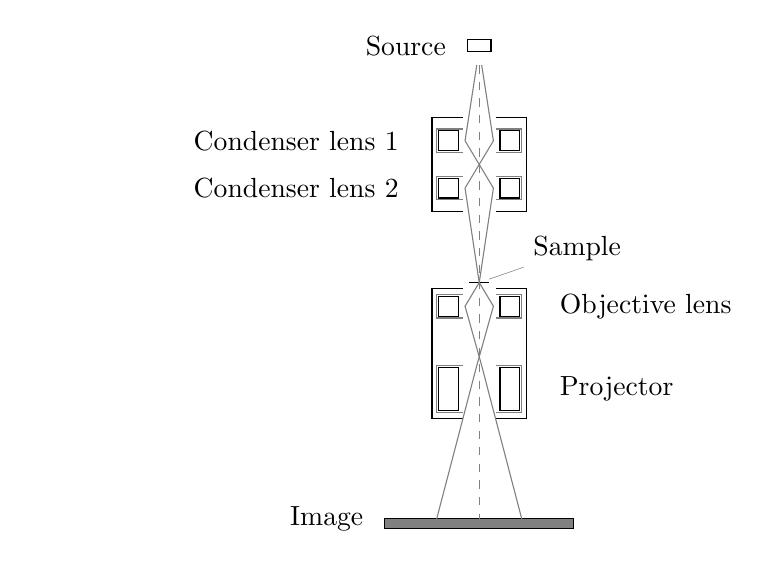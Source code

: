 \usetikzlibrary{calc, decorations.pathmorphing, fadings, shadings}
\begin{tikzpicture}[scale=0.6]
\draw (-0.25,0.15) rectangle (0.25,-0.1);
\draw (-1,-1.5) rectangle (1,-3.5);
\draw (-0.4,-1.75) ++(-0.04,-0.04) -- ++(-0.42,0) -- ++(0,-0.42)
    -- ++(0.42,0) -- cycle;
\draw[gray] (-0.9,-1.75) rectangle (0.9,-2.25);
\draw (0.9,-1.75) ++(-0.04,-0.04) -- ++(-0.42,0) -- ++(0,-0.42)
    -- ++(0.42,0) -- cycle;
\draw[gray] (-0.9,-2.75) rectangle (0.9,-3.25);
\draw (-0.4,-2.75) ++(-0.04,-0.04) -- ++(-0.42,0) -- ++(0,-0.42)
	-- ++(0.42,0) -- cycle;
\draw (0.9,-2.75) ++(-0.04,-0.04) -- ++(-0.42,0) -- ++(0,-0.42)
	-- ++(0.42,0) -- cycle;
\draw (-1,-5.125) rectangle (1,-7.875);
\draw[gray] (-0.9,-5.25) rectangle (0.9,-5.75);
\draw (-0.4,-5.25) ++(-0.04,-0.04) -- ++(-0.42,0) -- ++(0,-0.42)
		-- ++(0.42,0) -- cycle;
\draw (0.9,-5.25) ++(-0.04,-0.04) -- ++(-0.42,0) -- ++(0,-0.42)
	-- ++(0.42,0) -- cycle;
    \draw[gray] (-0.9,-6.75) rectangle (0.9,-7.75);
\draw (-0.4,-6.75) ++(-0.04,-0.04) -- ++(-0.42,0) -- ++(0,-0.92)
	-- ++(0.42,0) -- cycle;
\draw (0.9,-6.75) ++(-0.04,-0.04) -- ++(-0.42,0) -- ++(0,-0.92)
	-- ++(0.42,0) -- cycle;
\fill[white] (-0.35,-1) rectangle (0.35,-10);
\draw[fill=black] (-0.2,-4.995) -- ++(0.4,0) -- ++(0,-0.01)
	-- ++(-0.4,0) -- cycle;
\draw[fill=gray] (2,-10) -- ++(0,-0.2) -- ++(-4,0) -- ++(0,0.2) -- cycle;
% beam
\draw[gray] (0,-0.1) ++(260:0.3) -- (-0.3,-2) -- ++(0.6,-1) -- ++(-0.3,-2)
	-- ++(-0.3,-0.5) -- ++(0.35,-1.25) -- (0.9,-10.0);
\draw[gray] (0,-0.1) ++(280:0.3) -- (0.3,-2) -- ++(-0.6,-1) -- ++(0.3,-2)
	-- ++(0.3,-0.5) -- ++(-0.35,-1.25) -- (-0.9,-10.0);
\draw[gray,dashed] (0,-0.4) -- (0,-10);
% labels
\draw (-0.5,0) node[left] {Source};
\draw (-1.5,-2) node[left] {Condenser lens 1};
\draw (-1.5,-3) node[left] {Condenser lens 2};
\node[pin=15:Sample] at (0.0,-5) {};
\draw (1.5,-5.5) node[right] {Objective lens};
\draw (1.5,-7.25) node[right] {Projector};
\draw (-2.25,-10) node[left] {Image};
\path (-2.2in,0) -- (2.2in,0);
\end{tikzpicture}
